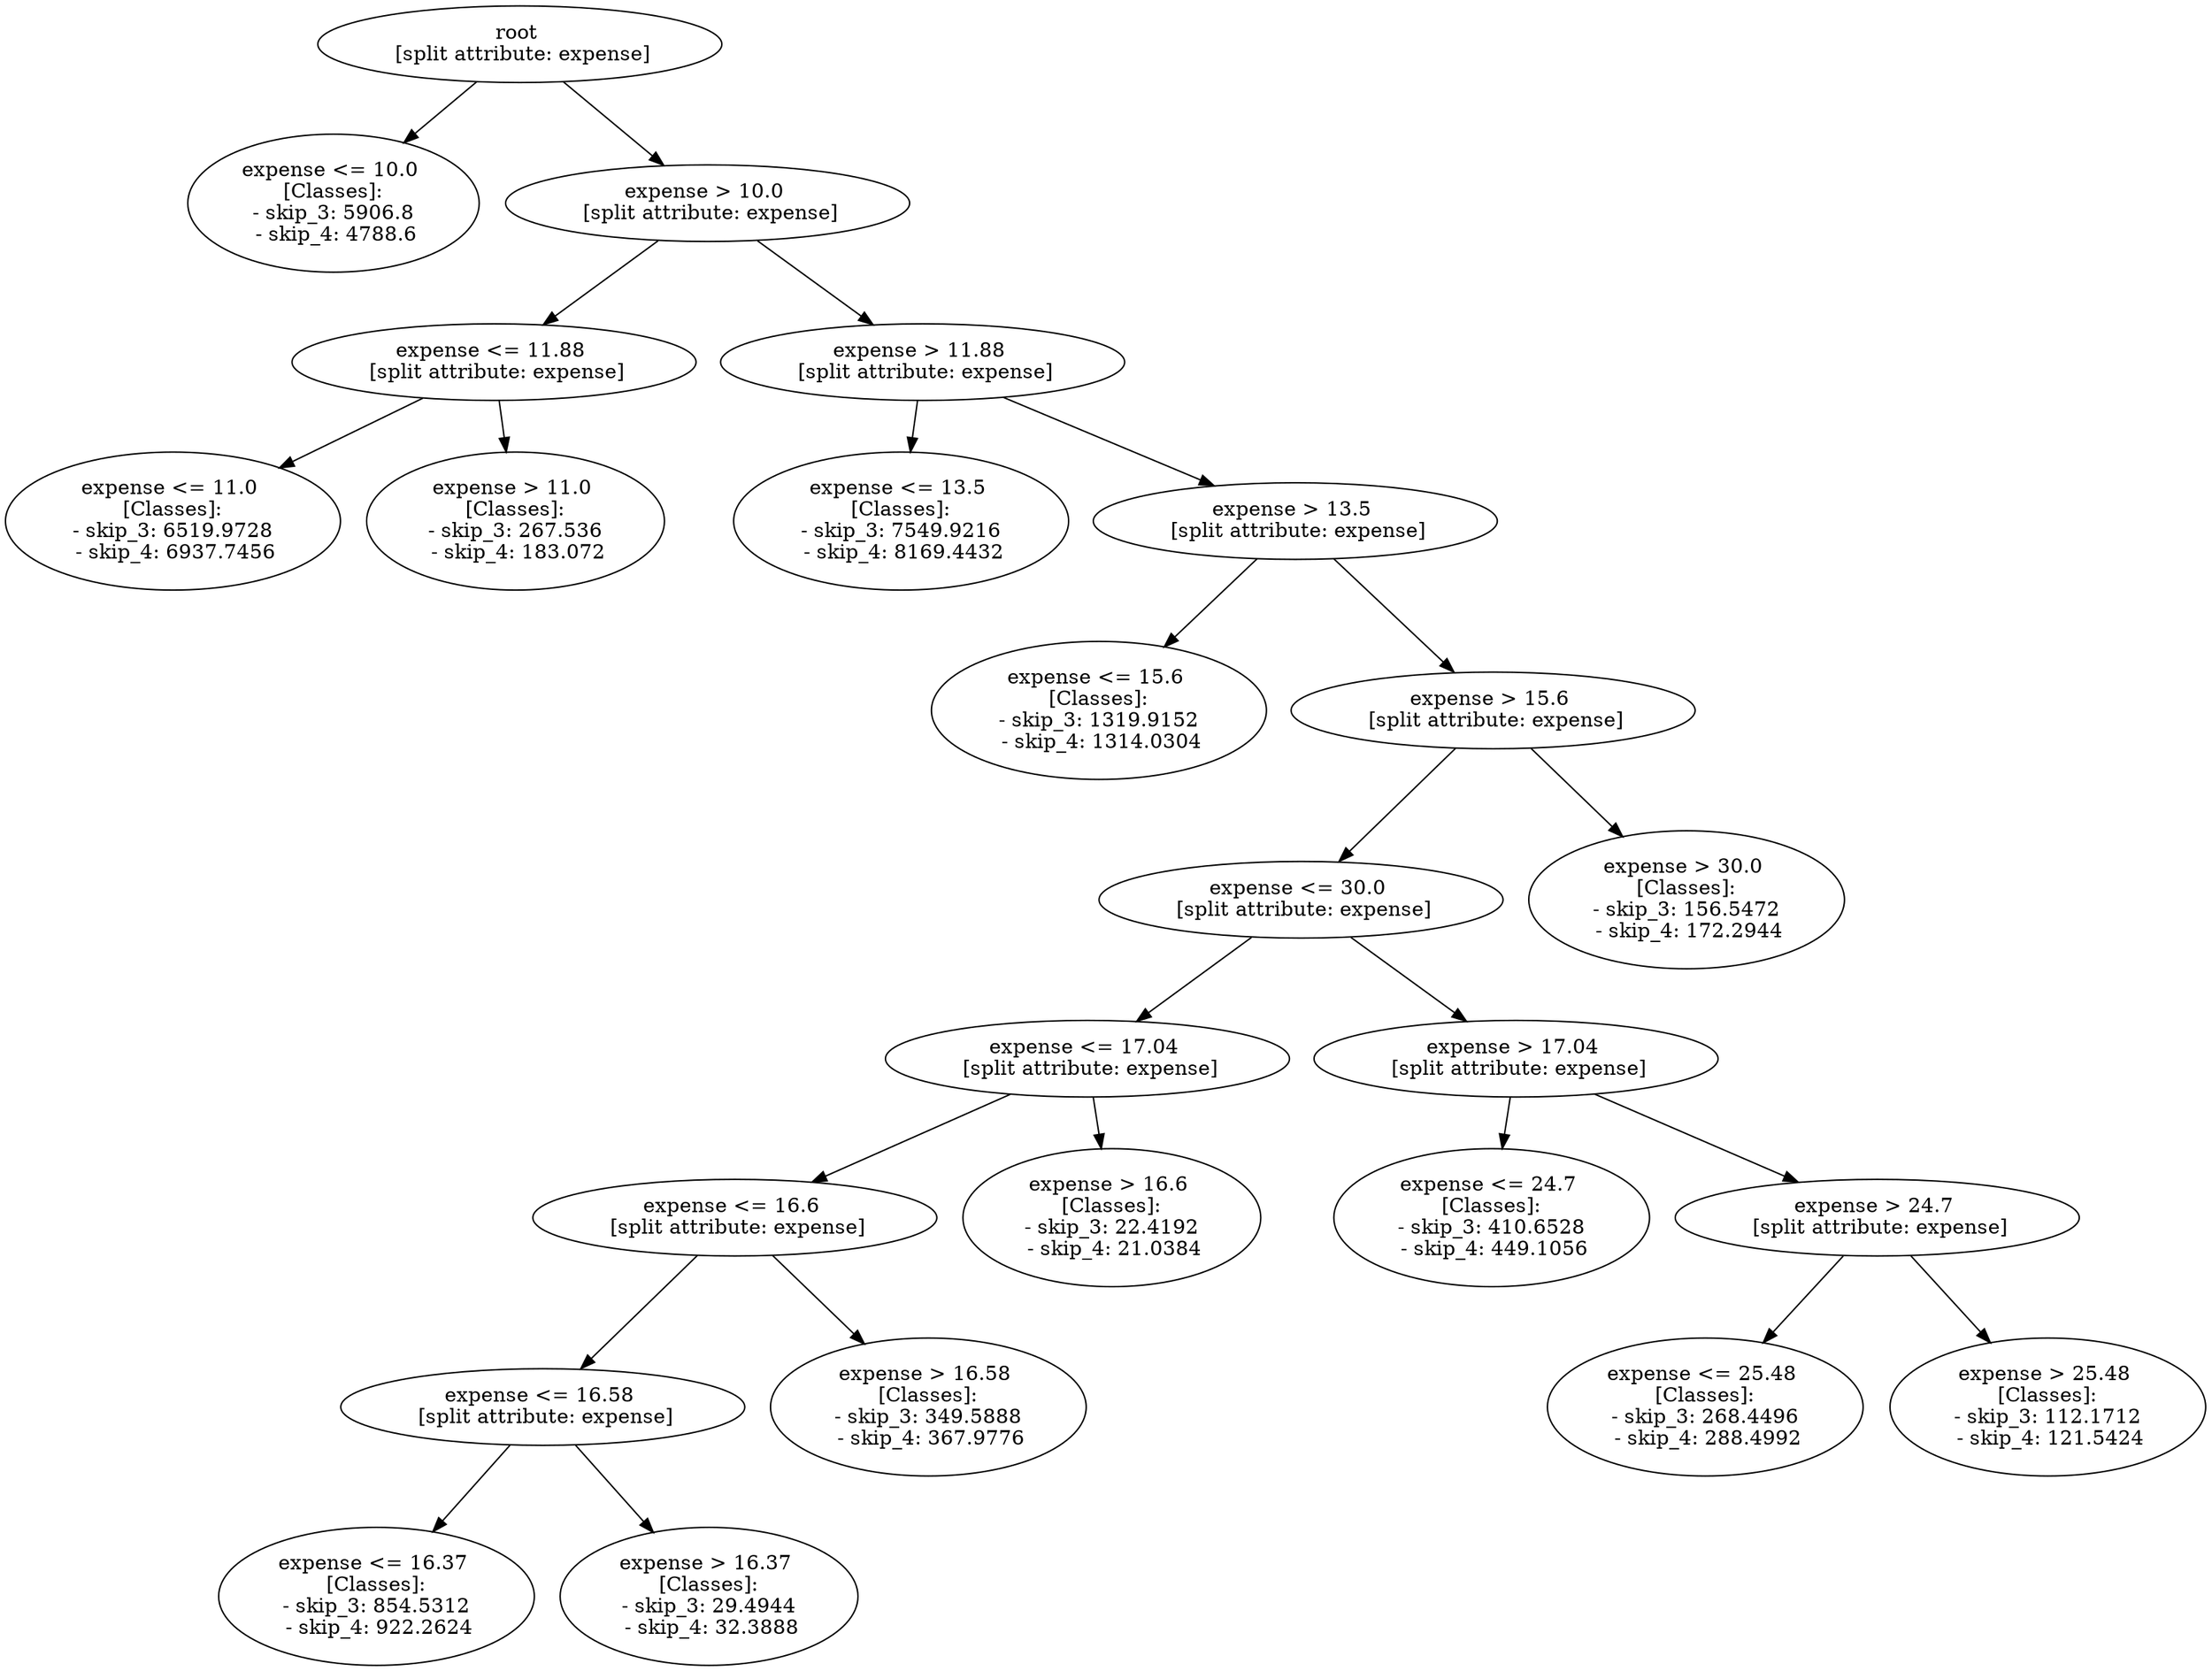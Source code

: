 // Road_Traffic_Fine_Management_Process-p_3-6
digraph "Road_Traffic_Fine_Management_Process-p_3-6" {
	"7eecd79d-07d3-4699-8a3c-e041affcf5e5" [label="root 
 [split attribute: expense]"]
	"2d34b810-4076-467f-8ae5-5c29885d0dd3" [label="expense <= 10.0 
 [Classes]: 
 - skip_3: 5906.8 
 - skip_4: 4788.6"]
	"7eecd79d-07d3-4699-8a3c-e041affcf5e5" -> "2d34b810-4076-467f-8ae5-5c29885d0dd3"
	"31e771e1-bf8b-4158-98c1-e85b4406ba92" [label="expense > 10.0 
 [split attribute: expense]"]
	"7eecd79d-07d3-4699-8a3c-e041affcf5e5" -> "31e771e1-bf8b-4158-98c1-e85b4406ba92"
	"01f3e5a9-ea31-47c4-922b-b9bffa52e141" [label="expense <= 11.88 
 [split attribute: expense]"]
	"31e771e1-bf8b-4158-98c1-e85b4406ba92" -> "01f3e5a9-ea31-47c4-922b-b9bffa52e141"
	"2af54c1d-85b9-4460-9eab-fde36fdd096e" [label="expense <= 11.0 
 [Classes]: 
 - skip_3: 6519.9728 
 - skip_4: 6937.7456"]
	"01f3e5a9-ea31-47c4-922b-b9bffa52e141" -> "2af54c1d-85b9-4460-9eab-fde36fdd096e"
	"651f5d4d-8175-4eb9-9e85-286af078a340" [label="expense > 11.0 
 [Classes]: 
 - skip_3: 267.536 
 - skip_4: 183.072"]
	"01f3e5a9-ea31-47c4-922b-b9bffa52e141" -> "651f5d4d-8175-4eb9-9e85-286af078a340"
	"8ed62b1b-6444-4f53-b4bf-7a73fae8af96" [label="expense > 11.88 
 [split attribute: expense]"]
	"31e771e1-bf8b-4158-98c1-e85b4406ba92" -> "8ed62b1b-6444-4f53-b4bf-7a73fae8af96"
	"cde9a267-9cc9-4fa1-9ed0-e91e656b67a7" [label="expense <= 13.5 
 [Classes]: 
 - skip_3: 7549.9216 
 - skip_4: 8169.4432"]
	"8ed62b1b-6444-4f53-b4bf-7a73fae8af96" -> "cde9a267-9cc9-4fa1-9ed0-e91e656b67a7"
	"13e023d6-5e96-4d2c-b381-84492af94d7c" [label="expense > 13.5 
 [split attribute: expense]"]
	"8ed62b1b-6444-4f53-b4bf-7a73fae8af96" -> "13e023d6-5e96-4d2c-b381-84492af94d7c"
	"5ee89b0c-8424-4b85-a718-c08c5cfe26e8" [label="expense <= 15.6 
 [Classes]: 
 - skip_3: 1319.9152 
 - skip_4: 1314.0304"]
	"13e023d6-5e96-4d2c-b381-84492af94d7c" -> "5ee89b0c-8424-4b85-a718-c08c5cfe26e8"
	"a9267e96-d479-43f3-a3f4-030d761a1564" [label="expense > 15.6 
 [split attribute: expense]"]
	"13e023d6-5e96-4d2c-b381-84492af94d7c" -> "a9267e96-d479-43f3-a3f4-030d761a1564"
	"7b0efa57-c73d-43ad-8aed-df0b75eeab27" [label="expense <= 30.0 
 [split attribute: expense]"]
	"a9267e96-d479-43f3-a3f4-030d761a1564" -> "7b0efa57-c73d-43ad-8aed-df0b75eeab27"
	"e5b6716f-67dc-4f59-8b45-d37ea8a1c714" [label="expense <= 17.04 
 [split attribute: expense]"]
	"7b0efa57-c73d-43ad-8aed-df0b75eeab27" -> "e5b6716f-67dc-4f59-8b45-d37ea8a1c714"
	"1d1a757d-70cf-4daa-9922-bcf874b3c035" [label="expense <= 16.6 
 [split attribute: expense]"]
	"e5b6716f-67dc-4f59-8b45-d37ea8a1c714" -> "1d1a757d-70cf-4daa-9922-bcf874b3c035"
	"093a0890-5957-47b0-9651-91afcd7cf086" [label="expense <= 16.58 
 [split attribute: expense]"]
	"1d1a757d-70cf-4daa-9922-bcf874b3c035" -> "093a0890-5957-47b0-9651-91afcd7cf086"
	"a056f94f-ffdc-4a8d-9769-3cc54d3bc181" [label="expense <= 16.37 
 [Classes]: 
 - skip_3: 854.5312 
 - skip_4: 922.2624"]
	"093a0890-5957-47b0-9651-91afcd7cf086" -> "a056f94f-ffdc-4a8d-9769-3cc54d3bc181"
	"c85dd8cc-8663-4c9b-83a5-b72858a18832" [label="expense > 16.37 
 [Classes]: 
 - skip_3: 29.4944 
 - skip_4: 32.3888"]
	"093a0890-5957-47b0-9651-91afcd7cf086" -> "c85dd8cc-8663-4c9b-83a5-b72858a18832"
	"532c7bec-477b-4444-bee0-81cdb2e7692f" [label="expense > 16.58 
 [Classes]: 
 - skip_3: 349.5888 
 - skip_4: 367.9776"]
	"1d1a757d-70cf-4daa-9922-bcf874b3c035" -> "532c7bec-477b-4444-bee0-81cdb2e7692f"
	"0818ba8b-e43d-4c33-80dc-7af13c36e531" [label="expense > 16.6 
 [Classes]: 
 - skip_3: 22.4192 
 - skip_4: 21.0384"]
	"e5b6716f-67dc-4f59-8b45-d37ea8a1c714" -> "0818ba8b-e43d-4c33-80dc-7af13c36e531"
	"cecb0c81-f5ec-41e7-9eac-0a3dc11d0211" [label="expense > 17.04 
 [split attribute: expense]"]
	"7b0efa57-c73d-43ad-8aed-df0b75eeab27" -> "cecb0c81-f5ec-41e7-9eac-0a3dc11d0211"
	"498a09ae-2f2b-4509-b3e5-9f45b0d0dd94" [label="expense <= 24.7 
 [Classes]: 
 - skip_3: 410.6528 
 - skip_4: 449.1056"]
	"cecb0c81-f5ec-41e7-9eac-0a3dc11d0211" -> "498a09ae-2f2b-4509-b3e5-9f45b0d0dd94"
	"ff87ed4a-890e-4f86-aeb0-59886048a302" [label="expense > 24.7 
 [split attribute: expense]"]
	"cecb0c81-f5ec-41e7-9eac-0a3dc11d0211" -> "ff87ed4a-890e-4f86-aeb0-59886048a302"
	"5302e10b-a53d-480c-af0c-fcd1e613892e" [label="expense <= 25.48 
 [Classes]: 
 - skip_3: 268.4496 
 - skip_4: 288.4992"]
	"ff87ed4a-890e-4f86-aeb0-59886048a302" -> "5302e10b-a53d-480c-af0c-fcd1e613892e"
	"c23bfcd5-9de5-4b7d-930e-b7fefcfecd81" [label="expense > 25.48 
 [Classes]: 
 - skip_3: 112.1712 
 - skip_4: 121.5424"]
	"ff87ed4a-890e-4f86-aeb0-59886048a302" -> "c23bfcd5-9de5-4b7d-930e-b7fefcfecd81"
	"8a746a4c-25f0-4d1b-b81d-7f57e06f6b65" [label="expense > 30.0 
 [Classes]: 
 - skip_3: 156.5472 
 - skip_4: 172.2944"]
	"a9267e96-d479-43f3-a3f4-030d761a1564" -> "8a746a4c-25f0-4d1b-b81d-7f57e06f6b65"
}
